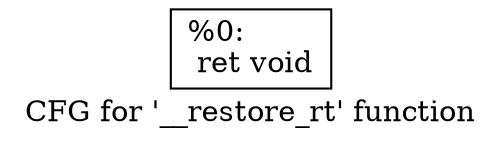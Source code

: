 digraph "CFG for '__restore_rt' function" {
	label="CFG for '__restore_rt' function";

	Node0x29abff0 [shape=record,label="{%0:\l  ret void\l}"];
}
